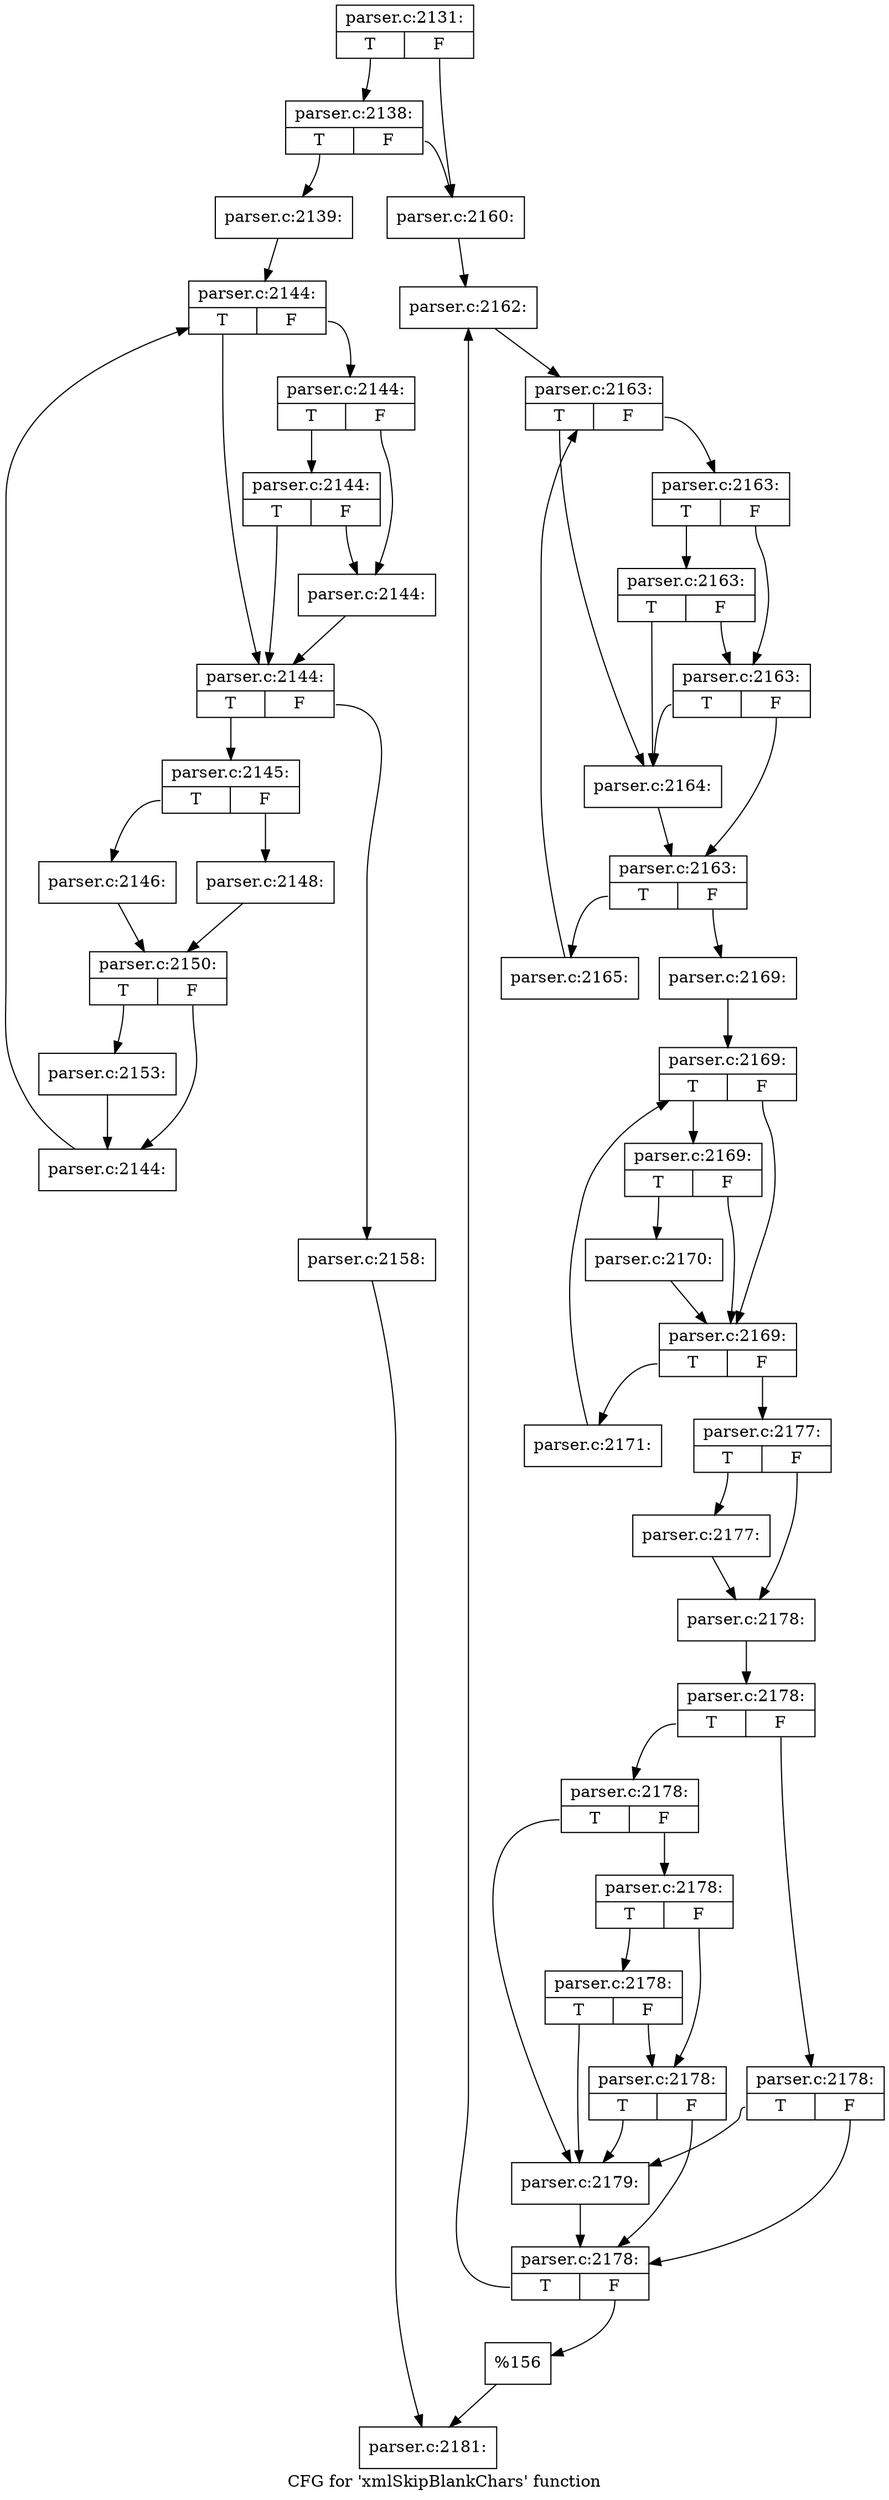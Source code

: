 digraph "CFG for 'xmlSkipBlankChars' function" {
	label="CFG for 'xmlSkipBlankChars' function";

	Node0x577cb20 [shape=record,label="{parser.c:2131:|{<s0>T|<s1>F}}"];
	Node0x577cb20:s0 -> Node0x5790210;
	Node0x577cb20:s1 -> Node0x57901c0;
	Node0x5790210 [shape=record,label="{parser.c:2138:|{<s0>T|<s1>F}}"];
	Node0x5790210:s0 -> Node0x5790120;
	Node0x5790210:s1 -> Node0x57901c0;
	Node0x5790120 [shape=record,label="{parser.c:2139:}"];
	Node0x5790120 -> Node0x5791030;
	Node0x5791030 [shape=record,label="{parser.c:2144:|{<s0>T|<s1>F}}"];
	Node0x5791030:s0 -> Node0x57912d0;
	Node0x5791030:s1 -> Node0x5791370;
	Node0x5791370 [shape=record,label="{parser.c:2144:|{<s0>T|<s1>F}}"];
	Node0x5791370:s0 -> Node0x57915d0;
	Node0x5791370:s1 -> Node0x5791320;
	Node0x57915d0 [shape=record,label="{parser.c:2144:|{<s0>T|<s1>F}}"];
	Node0x57915d0:s0 -> Node0x57912d0;
	Node0x57915d0:s1 -> Node0x5791320;
	Node0x5791320 [shape=record,label="{parser.c:2144:}"];
	Node0x5791320 -> Node0x57912d0;
	Node0x57912d0 [shape=record,label="{parser.c:2144:|{<s0>T|<s1>F}}"];
	Node0x57912d0:s0 -> Node0x5791a00;
	Node0x57912d0:s1 -> Node0x5791250;
	Node0x5791a00 [shape=record,label="{parser.c:2145:|{<s0>T|<s1>F}}"];
	Node0x5791a00:s0 -> Node0x5791ec0;
	Node0x5791a00:s1 -> Node0x5791f60;
	Node0x5791ec0 [shape=record,label="{parser.c:2146:}"];
	Node0x5791ec0 -> Node0x5791f10;
	Node0x5791f60 [shape=record,label="{parser.c:2148:}"];
	Node0x5791f60 -> Node0x5791f10;
	Node0x5791f10 [shape=record,label="{parser.c:2150:|{<s0>T|<s1>F}}"];
	Node0x5791f10:s0 -> Node0x57934b0;
	Node0x5791f10:s1 -> Node0x5793500;
	Node0x57934b0 [shape=record,label="{parser.c:2153:}"];
	Node0x57934b0 -> Node0x5793500;
	Node0x5793500 [shape=record,label="{parser.c:2144:}"];
	Node0x5793500 -> Node0x5791030;
	Node0x5791250 [shape=record,label="{parser.c:2158:}"];
	Node0x5791250 -> Node0x5790170;
	Node0x57901c0 [shape=record,label="{parser.c:2160:}"];
	Node0x57901c0 -> Node0x5795410;
	Node0x5795410 [shape=record,label="{parser.c:2162:}"];
	Node0x5795410 -> Node0x5795a00;
	Node0x5795a00 [shape=record,label="{parser.c:2163:|{<s0>T|<s1>F}}"];
	Node0x5795a00:s0 -> Node0x5795c60;
	Node0x5795a00:s1 -> Node0x5795d30;
	Node0x5795d30 [shape=record,label="{parser.c:2163:|{<s0>T|<s1>F}}"];
	Node0x5795d30:s0 -> Node0x5795ed0;
	Node0x5795d30:s1 -> Node0x5795cb0;
	Node0x5795ed0 [shape=record,label="{parser.c:2163:|{<s0>T|<s1>F}}"];
	Node0x5795ed0:s0 -> Node0x5795c60;
	Node0x5795ed0:s1 -> Node0x5795cb0;
	Node0x5795cb0 [shape=record,label="{parser.c:2163:|{<s0>T|<s1>F}}"];
	Node0x5795cb0:s0 -> Node0x5795c60;
	Node0x5795cb0:s1 -> Node0x5795c10;
	Node0x5795c60 [shape=record,label="{parser.c:2164:}"];
	Node0x5795c60 -> Node0x5795c10;
	Node0x5795c10 [shape=record,label="{parser.c:2163:|{<s0>T|<s1>F}}"];
	Node0x5795c10:s0 -> Node0x57966d0;
	Node0x5795c10:s1 -> Node0x5795b60;
	Node0x57966d0 [shape=record,label="{parser.c:2165:}"];
	Node0x57966d0 -> Node0x5795a00;
	Node0x5795b60 [shape=record,label="{parser.c:2169:}"];
	Node0x5795b60 -> Node0x5796be0;
	Node0x5796be0 [shape=record,label="{parser.c:2169:|{<s0>T|<s1>F}}"];
	Node0x5796be0:s0 -> Node0x5797660;
	Node0x5796be0:s1 -> Node0x57975c0;
	Node0x5797660 [shape=record,label="{parser.c:2169:|{<s0>T|<s1>F}}"];
	Node0x5797660:s0 -> Node0x5797610;
	Node0x5797660:s1 -> Node0x57975c0;
	Node0x5797610 [shape=record,label="{parser.c:2170:}"];
	Node0x5797610 -> Node0x57975c0;
	Node0x57975c0 [shape=record,label="{parser.c:2169:|{<s0>T|<s1>F}}"];
	Node0x57975c0:s0 -> Node0x57979f0;
	Node0x57975c0:s1 -> Node0x5796f10;
	Node0x57979f0 [shape=record,label="{parser.c:2171:}"];
	Node0x57979f0 -> Node0x5796be0;
	Node0x5796f10 [shape=record,label="{parser.c:2177:|{<s0>T|<s1>F}}"];
	Node0x5796f10:s0 -> Node0x5798980;
	Node0x5796f10:s1 -> Node0x57989d0;
	Node0x5798980 [shape=record,label="{parser.c:2177:}"];
	Node0x5798980 -> Node0x57989d0;
	Node0x57989d0 [shape=record,label="{parser.c:2178:}"];
	Node0x57989d0 -> Node0x57953c0;
	Node0x57953c0 [shape=record,label="{parser.c:2178:|{<s0>T|<s1>F}}"];
	Node0x57953c0:s0 -> Node0x57994b0;
	Node0x57953c0:s1 -> Node0x5799500;
	Node0x57994b0 [shape=record,label="{parser.c:2178:|{<s0>T|<s1>F}}"];
	Node0x57994b0:s0 -> Node0x5799460;
	Node0x57994b0:s1 -> Node0x5799770;
	Node0x5799770 [shape=record,label="{parser.c:2178:|{<s0>T|<s1>F}}"];
	Node0x5799770:s0 -> Node0x5799930;
	Node0x5799770:s1 -> Node0x5799720;
	Node0x5799930 [shape=record,label="{parser.c:2178:|{<s0>T|<s1>F}}"];
	Node0x5799930:s0 -> Node0x5799460;
	Node0x5799930:s1 -> Node0x5799720;
	Node0x5799720 [shape=record,label="{parser.c:2178:|{<s0>T|<s1>F}}"];
	Node0x5799720:s0 -> Node0x5799460;
	Node0x5799720:s1 -> Node0x57991b0;
	Node0x5799500 [shape=record,label="{parser.c:2178:|{<s0>T|<s1>F}}"];
	Node0x5799500:s0 -> Node0x5799460;
	Node0x5799500:s1 -> Node0x57991b0;
	Node0x5799460 [shape=record,label="{parser.c:2179:}"];
	Node0x5799460 -> Node0x57991b0;
	Node0x57991b0 [shape=record,label="{parser.c:2178:|{<s0>T|<s1>F}}"];
	Node0x57991b0:s0 -> Node0x5795410;
	Node0x57991b0:s1 -> Node0x5794880;
	Node0x5794880 [shape=record,label="{%156}"];
	Node0x5794880 -> Node0x5790170;
	Node0x5790170 [shape=record,label="{parser.c:2181:}"];
}
